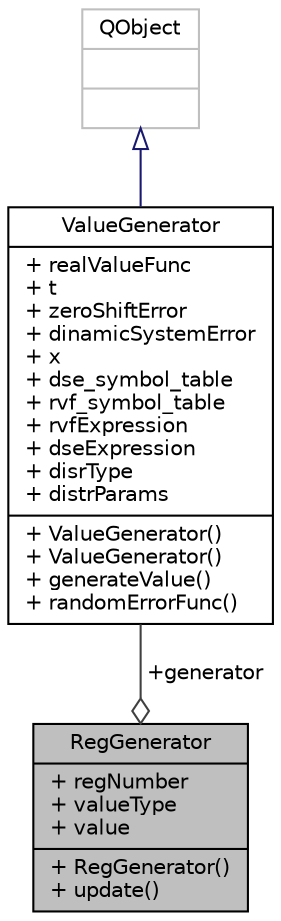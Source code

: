 digraph "RegGenerator"
{
  edge [fontname="Helvetica",fontsize="10",labelfontname="Helvetica",labelfontsize="10"];
  node [fontname="Helvetica",fontsize="10",shape=record];
  Node1 [label="{RegGenerator\n|+ regNumber\l+ valueType\l+ value\l|+ RegGenerator()\l+ update()\l}",height=0.2,width=0.4,color="black", fillcolor="grey75", style="filled", fontcolor="black"];
  Node2 -> Node1 [color="grey25",fontsize="10",style="solid",label=" +generator" ,arrowhead="odiamond",fontname="Helvetica"];
  Node2 [label="{ValueGenerator\n|+ realValueFunc\l+ t\l+ zeroShiftError\l+ dinamicSystemError\l+ x\l+ dse_symbol_table\l+ rvf_symbol_table\l+ rvfExpression\l+ dseExpression\l+ disrType\l+ distrParams\l|+ ValueGenerator()\l+ ValueGenerator()\l+ generateValue()\l+ randomErrorFunc()\l}",height=0.2,width=0.4,color="black", fillcolor="white", style="filled",URL="$class_value_generator.html"];
  Node3 -> Node2 [dir="back",color="midnightblue",fontsize="10",style="solid",arrowtail="onormal",fontname="Helvetica"];
  Node3 [label="{QObject\n||}",height=0.2,width=0.4,color="grey75", fillcolor="white", style="filled"];
}
